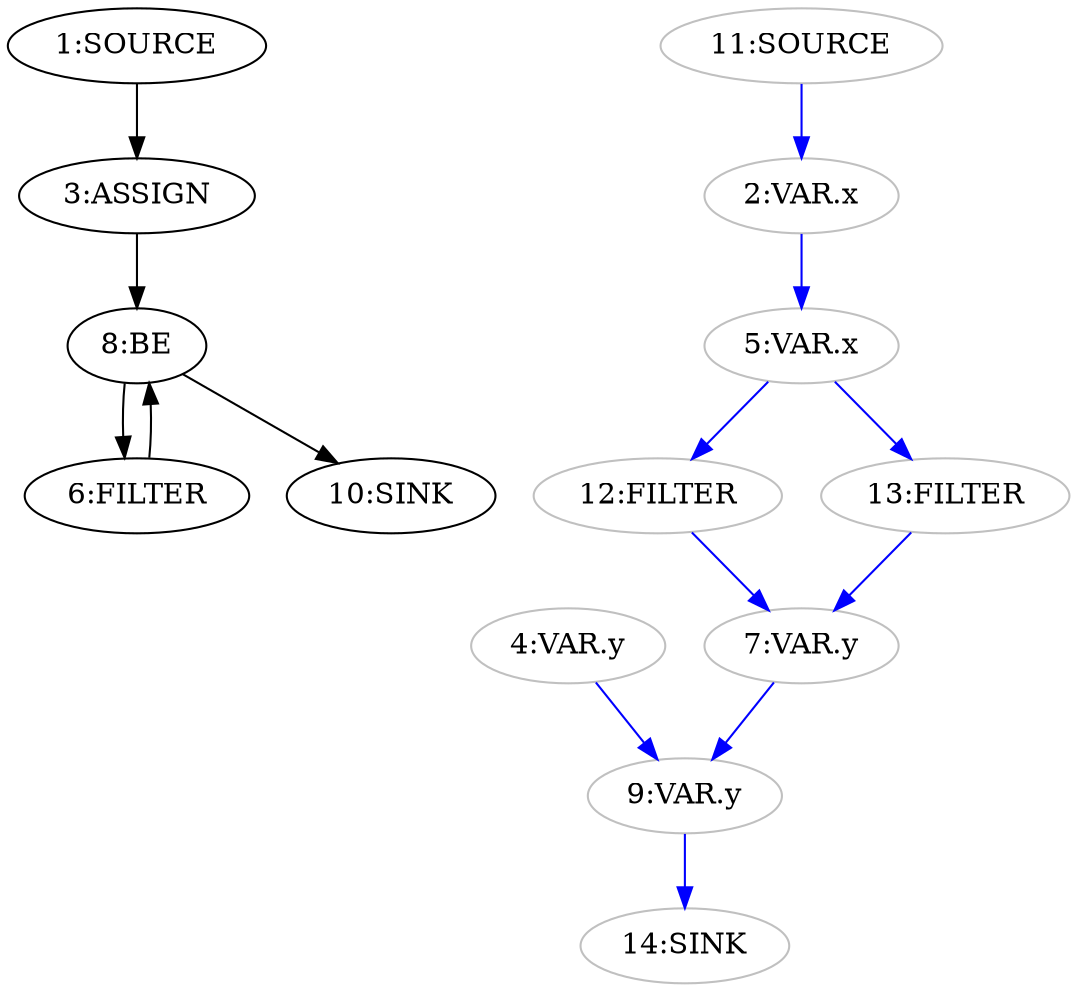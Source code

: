 digraph {
  n3 [label="3:ASSIGN"];
  n8 [label="8:BE"];
  n6 [label="6:FILTER"];
  n1 [label="1:SOURCE"];
  n10 [label="10:SINK"];
  n2 [label="2:VAR.x" color="grey"];
  n4 [label="4:VAR.y" color="grey"];
  n5 [label="5:VAR.x" color="grey"];
  n7 [label="7:VAR.y" color="grey"];
  n9 [label="9:VAR.y" color="grey"];
  n11 [label="11:SOURCE" color="grey"];
  n12 [label="12:FILTER" color="grey"];
  n13 [label="13:FILTER" color="grey"];
  n14 [label="14:SINK" color="grey"];
  n1 -> n3 [color="black"];
  n3 -> n8 [color="black"];
  n6 -> n8 [color="black"];
  n8 -> n6 [color="black"];
  n8 -> n10 [color="black"];
  n2 -> n5 [color="blue"];
  n4 -> n9 [color="blue"];
  n5 -> n12 [color="blue"];
  n5 -> n13 [color="blue"];
  n7 -> n9 [color="blue"];
  n9 -> n14 [color="blue"];
  n11 -> n2 [color="blue"];
  n12 -> n7 [color="blue"];
  n13 -> n7 [color="blue"];
}
